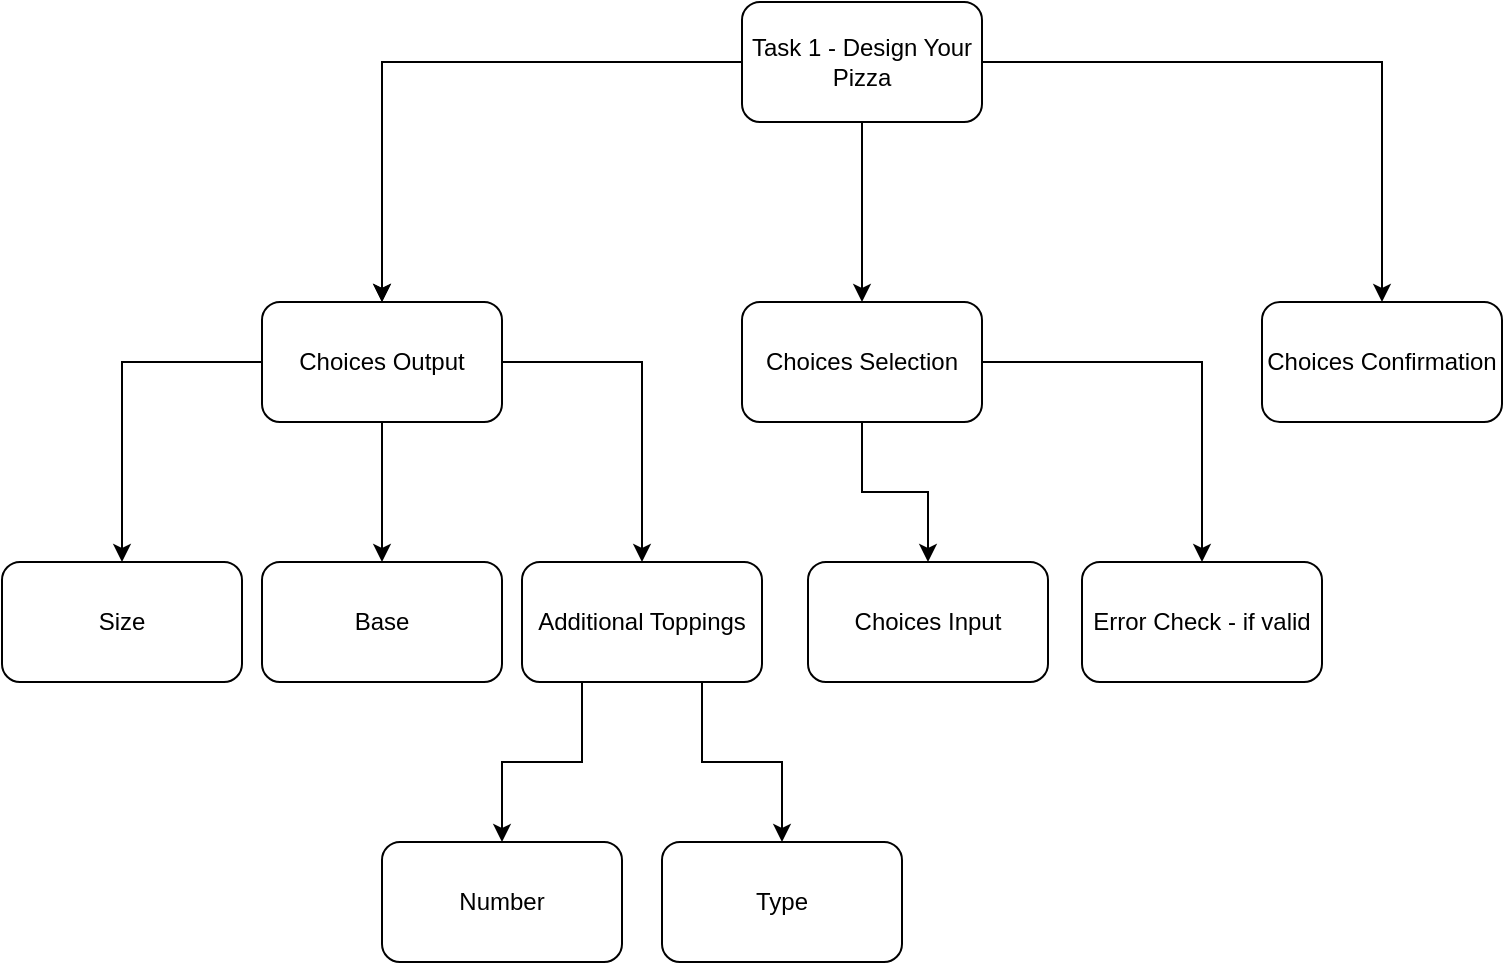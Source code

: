 <mxfile version="12.1.8" type="github" pages="1">
  <diagram id="hqru2wQtOP8myxnbX5xS" name="Page-1">
    <mxGraphModel dx="892" dy="508" grid="1" gridSize="10" guides="1" tooltips="1" connect="1" arrows="1" fold="1" page="1" pageScale="1" pageWidth="827" pageHeight="1169" math="0" shadow="0">
      <root>
        <mxCell id="0"/>
        <mxCell id="1" parent="0"/>
        <mxCell id="NpzCkq2wgH3l8W8pR909-3" value="" style="edgeStyle=orthogonalEdgeStyle;rounded=0;orthogonalLoop=1;jettySize=auto;html=1;" edge="1" parent="1" source="NpzCkq2wgH3l8W8pR909-1" target="NpzCkq2wgH3l8W8pR909-2">
          <mxGeometry relative="1" as="geometry"/>
        </mxCell>
        <mxCell id="NpzCkq2wgH3l8W8pR909-5" value="" style="edgeStyle=orthogonalEdgeStyle;rounded=0;orthogonalLoop=1;jettySize=auto;html=1;" edge="1" parent="1" source="NpzCkq2wgH3l8W8pR909-1" target="NpzCkq2wgH3l8W8pR909-4">
          <mxGeometry relative="1" as="geometry"/>
        </mxCell>
        <mxCell id="NpzCkq2wgH3l8W8pR909-6" value="" style="edgeStyle=orthogonalEdgeStyle;rounded=0;orthogonalLoop=1;jettySize=auto;html=1;" edge="1" parent="1" source="NpzCkq2wgH3l8W8pR909-1" target="NpzCkq2wgH3l8W8pR909-2">
          <mxGeometry relative="1" as="geometry"/>
        </mxCell>
        <mxCell id="NpzCkq2wgH3l8W8pR909-8" value="" style="edgeStyle=orthogonalEdgeStyle;rounded=0;orthogonalLoop=1;jettySize=auto;html=1;" edge="1" parent="1" source="NpzCkq2wgH3l8W8pR909-1" target="NpzCkq2wgH3l8W8pR909-7">
          <mxGeometry relative="1" as="geometry"/>
        </mxCell>
        <mxCell id="NpzCkq2wgH3l8W8pR909-1" value="Task 1 - Design Your Pizza" style="rounded=1;whiteSpace=wrap;html=1;" vertex="1" parent="1">
          <mxGeometry x="380" y="20" width="120" height="60" as="geometry"/>
        </mxCell>
        <mxCell id="NpzCkq2wgH3l8W8pR909-7" value="Choices Confirmation" style="rounded=1;whiteSpace=wrap;html=1;" vertex="1" parent="1">
          <mxGeometry x="640" y="170" width="120" height="60" as="geometry"/>
        </mxCell>
        <mxCell id="NpzCkq2wgH3l8W8pR909-21" value="" style="edgeStyle=orthogonalEdgeStyle;rounded=0;orthogonalLoop=1;jettySize=auto;html=1;" edge="1" parent="1" source="NpzCkq2wgH3l8W8pR909-4" target="NpzCkq2wgH3l8W8pR909-20">
          <mxGeometry relative="1" as="geometry"/>
        </mxCell>
        <mxCell id="NpzCkq2wgH3l8W8pR909-23" value="" style="edgeStyle=orthogonalEdgeStyle;rounded=0;orthogonalLoop=1;jettySize=auto;html=1;" edge="1" parent="1" source="NpzCkq2wgH3l8W8pR909-4" target="NpzCkq2wgH3l8W8pR909-22">
          <mxGeometry relative="1" as="geometry"/>
        </mxCell>
        <mxCell id="NpzCkq2wgH3l8W8pR909-4" value="Choices Selection" style="rounded=1;whiteSpace=wrap;html=1;" vertex="1" parent="1">
          <mxGeometry x="380" y="170" width="120" height="60" as="geometry"/>
        </mxCell>
        <mxCell id="NpzCkq2wgH3l8W8pR909-22" value="Error Check - if valid" style="rounded=1;whiteSpace=wrap;html=1;" vertex="1" parent="1">
          <mxGeometry x="550" y="300" width="120" height="60" as="geometry"/>
        </mxCell>
        <mxCell id="NpzCkq2wgH3l8W8pR909-20" value="Choices Input" style="rounded=1;whiteSpace=wrap;html=1;" vertex="1" parent="1">
          <mxGeometry x="413" y="300" width="120" height="60" as="geometry"/>
        </mxCell>
        <mxCell id="NpzCkq2wgH3l8W8pR909-12" value="" style="edgeStyle=orthogonalEdgeStyle;rounded=0;orthogonalLoop=1;jettySize=auto;html=1;" edge="1" parent="1" source="NpzCkq2wgH3l8W8pR909-2" target="NpzCkq2wgH3l8W8pR909-11">
          <mxGeometry relative="1" as="geometry"/>
        </mxCell>
        <mxCell id="NpzCkq2wgH3l8W8pR909-15" value="" style="edgeStyle=orthogonalEdgeStyle;rounded=0;orthogonalLoop=1;jettySize=auto;html=1;" edge="1" parent="1" source="NpzCkq2wgH3l8W8pR909-2" target="NpzCkq2wgH3l8W8pR909-14">
          <mxGeometry relative="1" as="geometry"/>
        </mxCell>
        <mxCell id="NpzCkq2wgH3l8W8pR909-17" value="" style="edgeStyle=orthogonalEdgeStyle;rounded=0;orthogonalLoop=1;jettySize=auto;html=1;" edge="1" parent="1" source="NpzCkq2wgH3l8W8pR909-2" target="NpzCkq2wgH3l8W8pR909-16">
          <mxGeometry relative="1" as="geometry"/>
        </mxCell>
        <mxCell id="NpzCkq2wgH3l8W8pR909-2" value="Choices Output" style="rounded=1;whiteSpace=wrap;html=1;" vertex="1" parent="1">
          <mxGeometry x="140" y="170" width="120" height="60" as="geometry"/>
        </mxCell>
        <mxCell id="NpzCkq2wgH3l8W8pR909-19" value="" style="edgeStyle=orthogonalEdgeStyle;rounded=0;orthogonalLoop=1;jettySize=auto;html=1;" edge="1" parent="1" source="NpzCkq2wgH3l8W8pR909-16" target="NpzCkq2wgH3l8W8pR909-18">
          <mxGeometry relative="1" as="geometry">
            <Array as="points">
              <mxPoint x="300" y="400"/>
              <mxPoint x="260" y="400"/>
            </Array>
          </mxGeometry>
        </mxCell>
        <mxCell id="NpzCkq2wgH3l8W8pR909-26" value="" style="edgeStyle=orthogonalEdgeStyle;rounded=0;orthogonalLoop=1;jettySize=auto;html=1;" edge="1" parent="1" source="NpzCkq2wgH3l8W8pR909-16" target="NpzCkq2wgH3l8W8pR909-25">
          <mxGeometry relative="1" as="geometry">
            <Array as="points">
              <mxPoint x="360" y="400"/>
              <mxPoint x="400" y="400"/>
            </Array>
          </mxGeometry>
        </mxCell>
        <mxCell id="NpzCkq2wgH3l8W8pR909-16" value="Additional Toppings" style="rounded=1;whiteSpace=wrap;html=1;" vertex="1" parent="1">
          <mxGeometry x="270" y="300" width="120" height="60" as="geometry"/>
        </mxCell>
        <mxCell id="NpzCkq2wgH3l8W8pR909-25" value="Type" style="rounded=1;whiteSpace=wrap;html=1;" vertex="1" parent="1">
          <mxGeometry x="340" y="440" width="120" height="60" as="geometry"/>
        </mxCell>
        <mxCell id="NpzCkq2wgH3l8W8pR909-18" value="Number" style="rounded=1;whiteSpace=wrap;html=1;" vertex="1" parent="1">
          <mxGeometry x="200" y="440" width="120" height="60" as="geometry"/>
        </mxCell>
        <mxCell id="NpzCkq2wgH3l8W8pR909-14" value="Size" style="rounded=1;whiteSpace=wrap;html=1;" vertex="1" parent="1">
          <mxGeometry x="10" y="300" width="120" height="60" as="geometry"/>
        </mxCell>
        <mxCell id="NpzCkq2wgH3l8W8pR909-11" value="Base" style="rounded=1;whiteSpace=wrap;html=1;" vertex="1" parent="1">
          <mxGeometry x="140" y="300" width="120" height="60" as="geometry"/>
        </mxCell>
      </root>
    </mxGraphModel>
  </diagram>
</mxfile>
